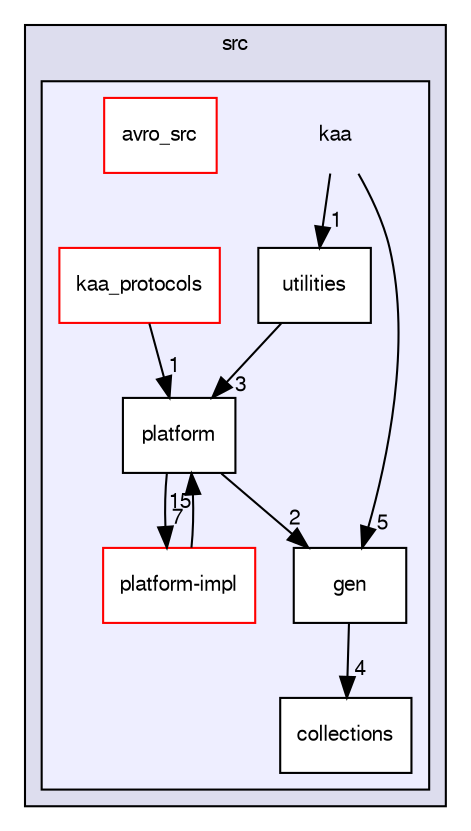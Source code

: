 digraph "/data/git/kaa_github/client/client-multi/client-c/src/kaa" {
  bgcolor=transparent;
  compound=true
  node [ fontsize="10", fontname="FreeSans"];
  edge [ labelfontsize="10", labelfontname="FreeSans"];
  subgraph clusterdir_a440b212f89233653f549688dd52ab2e {
    graph [ bgcolor="#ddddee", pencolor="black", label="src" fontname="FreeSans", fontsize="10", URL="dir_a440b212f89233653f549688dd52ab2e.html"]
  subgraph clusterdir_fab121e2619aa34fc31de4462f6e84e8 {
    graph [ bgcolor="#eeeeff", pencolor="black", label="" URL="dir_fab121e2619aa34fc31de4462f6e84e8.html"];
    dir_fab121e2619aa34fc31de4462f6e84e8 [shape=plaintext label="kaa"];
    dir_656c927d657766845d1a77c3a5cc7de8 [shape=box label="avro_src" color="red" fillcolor="white" style="filled" URL="dir_656c927d657766845d1a77c3a5cc7de8.html"];
    dir_117e46111f7adabe70d074f0501d616a [shape=box label="collections" color="black" fillcolor="white" style="filled" URL="dir_117e46111f7adabe70d074f0501d616a.html"];
    dir_6ddc33d3b0ba9d21162a8d8c9abcaa89 [shape=box label="gen" color="black" fillcolor="white" style="filled" URL="dir_6ddc33d3b0ba9d21162a8d8c9abcaa89.html"];
    dir_c84a9f932eec344cc60e6fbc188d6659 [shape=box label="kaa_protocols" color="red" fillcolor="white" style="filled" URL="dir_c84a9f932eec344cc60e6fbc188d6659.html"];
    dir_f5578be942770e4acff3bf1f5dec02cc [shape=box label="platform" color="black" fillcolor="white" style="filled" URL="dir_f5578be942770e4acff3bf1f5dec02cc.html"];
    dir_fc67601a334e257613cafc7e4a706286 [shape=box label="platform-impl" color="red" fillcolor="white" style="filled" URL="dir_fc67601a334e257613cafc7e4a706286.html"];
    dir_c07f87c72c292d509c3f1f0c5209c2bc [shape=box label="utilities" color="black" fillcolor="white" style="filled" URL="dir_c07f87c72c292d509c3f1f0c5209c2bc.html"];
  }
  }
  dir_fc67601a334e257613cafc7e4a706286->dir_f5578be942770e4acff3bf1f5dec02cc [headlabel="15", labeldistance=1.5 headhref="dir_000015_000010.html"];
  dir_6ddc33d3b0ba9d21162a8d8c9abcaa89->dir_117e46111f7adabe70d074f0501d616a [headlabel="4", labeldistance=1.5 headhref="dir_000012_000011.html"];
  dir_f5578be942770e4acff3bf1f5dec02cc->dir_fc67601a334e257613cafc7e4a706286 [headlabel="7", labeldistance=1.5 headhref="dir_000010_000015.html"];
  dir_f5578be942770e4acff3bf1f5dec02cc->dir_6ddc33d3b0ba9d21162a8d8c9abcaa89 [headlabel="2", labeldistance=1.5 headhref="dir_000010_000012.html"];
  dir_fab121e2619aa34fc31de4462f6e84e8->dir_6ddc33d3b0ba9d21162a8d8c9abcaa89 [headlabel="5", labeldistance=1.5 headhref="dir_000007_000012.html"];
  dir_fab121e2619aa34fc31de4462f6e84e8->dir_c07f87c72c292d509c3f1f0c5209c2bc [headlabel="1", labeldistance=1.5 headhref="dir_000007_000022.html"];
  dir_c07f87c72c292d509c3f1f0c5209c2bc->dir_f5578be942770e4acff3bf1f5dec02cc [headlabel="3", labeldistance=1.5 headhref="dir_000022_000010.html"];
  dir_c84a9f932eec344cc60e6fbc188d6659->dir_f5578be942770e4acff3bf1f5dec02cc [headlabel="1", labeldistance=1.5 headhref="dir_000013_000010.html"];
}
